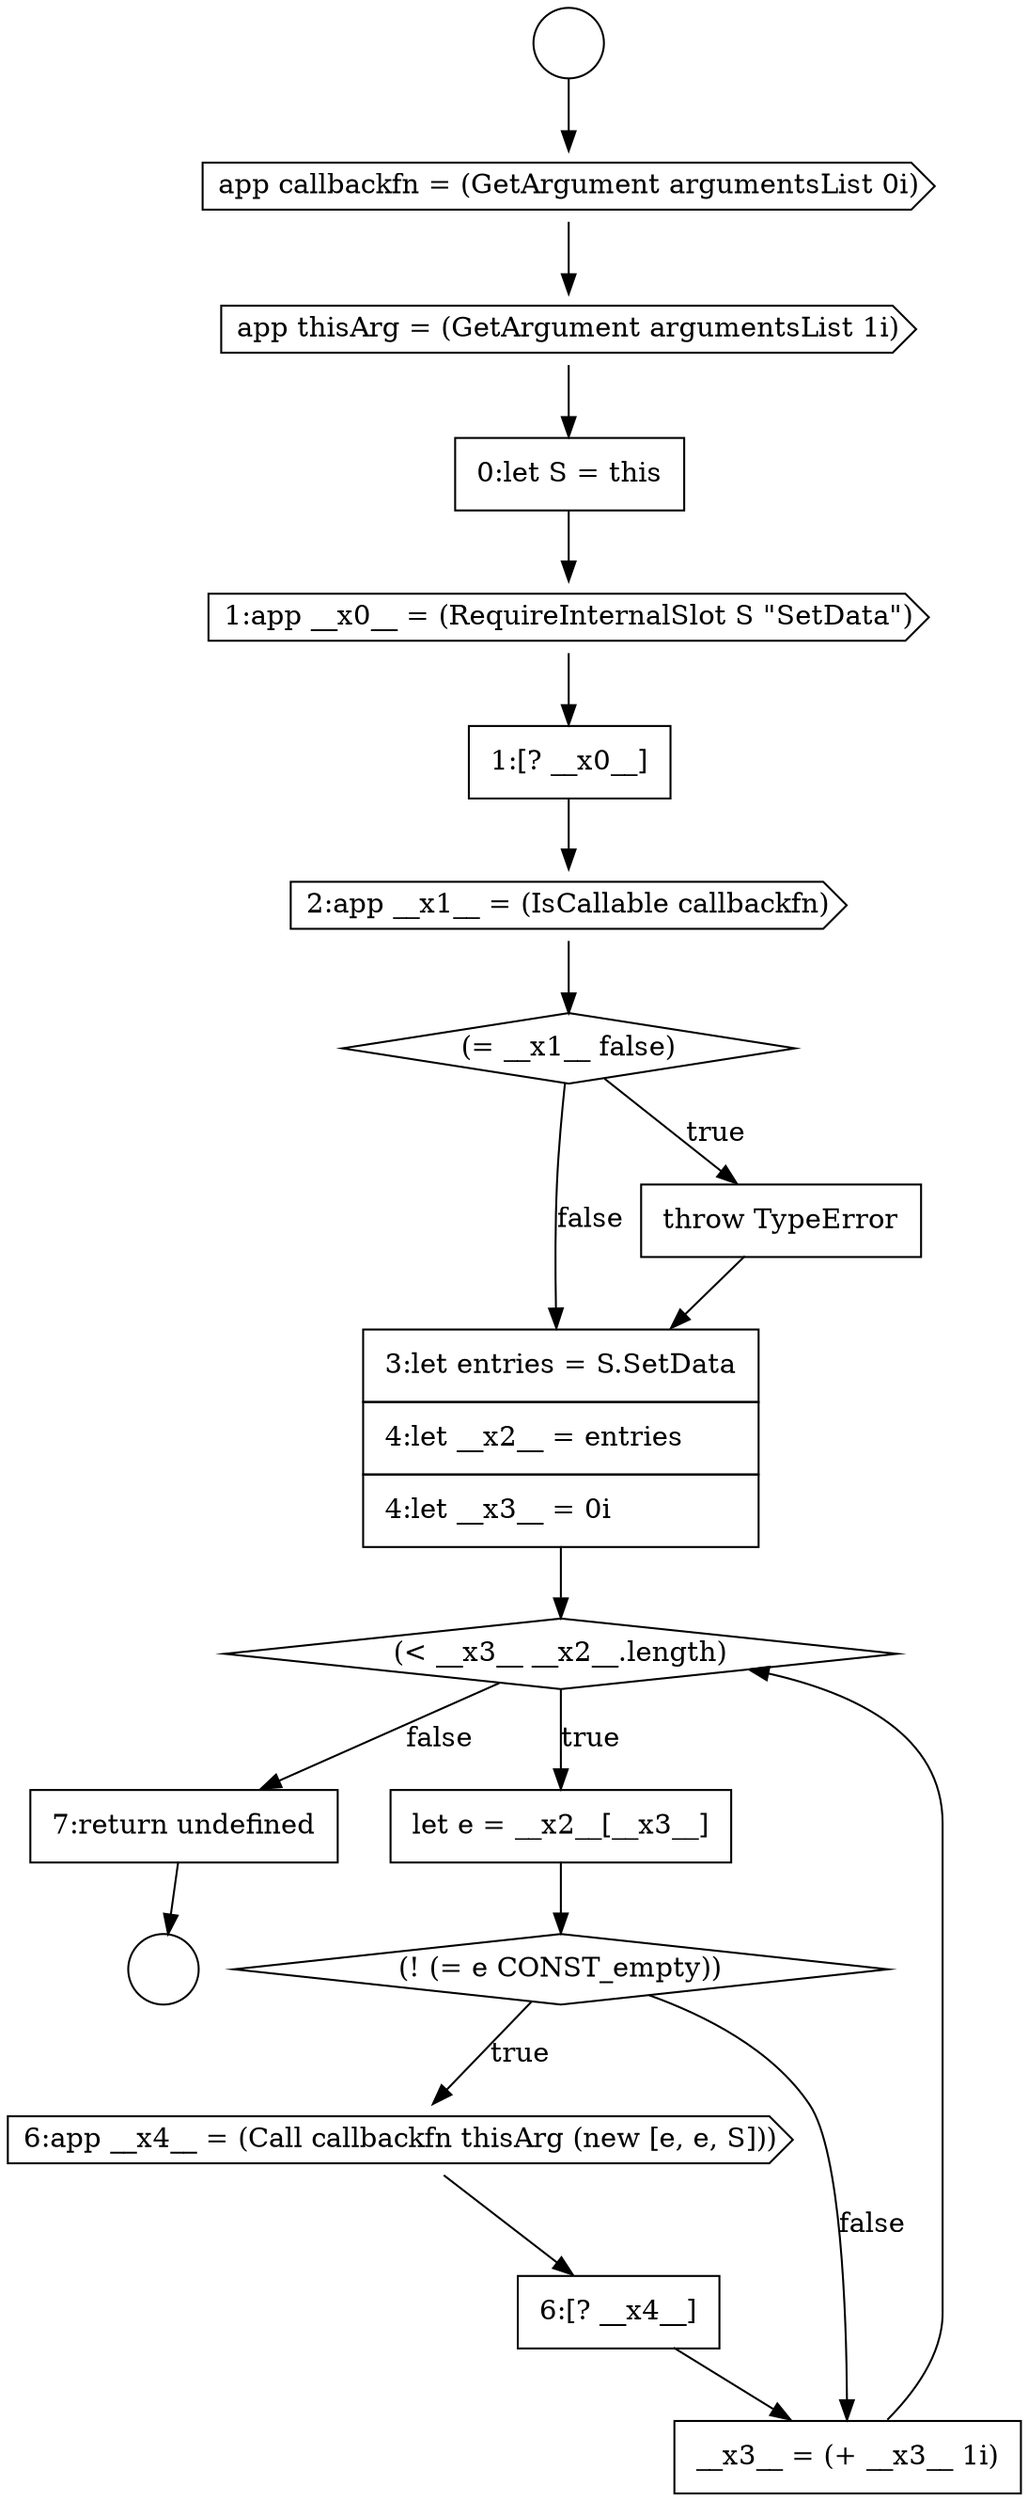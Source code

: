 digraph {
  node17043 [shape=diamond, label=<<font color="black">(&lt; __x3__ __x2__.length)</font>> color="black" fillcolor="white" style=filled]
  node17046 [shape=cds, label=<<font color="black">6:app __x4__ = (Call callbackfn thisArg (new [e, e, S]))</font>> color="black" fillcolor="white" style=filled]
  node17036 [shape=none, margin=0, label=<<font color="black">
    <table border="0" cellborder="1" cellspacing="0" cellpadding="10">
      <tr><td align="left">0:let S = this</td></tr>
    </table>
  </font>> color="black" fillcolor="white" style=filled]
  node17049 [shape=none, margin=0, label=<<font color="black">
    <table border="0" cellborder="1" cellspacing="0" cellpadding="10">
      <tr><td align="left">7:return undefined</td></tr>
    </table>
  </font>> color="black" fillcolor="white" style=filled]
  node17040 [shape=diamond, label=<<font color="black">(= __x1__ false)</font>> color="black" fillcolor="white" style=filled]
  node17042 [shape=none, margin=0, label=<<font color="black">
    <table border="0" cellborder="1" cellspacing="0" cellpadding="10">
      <tr><td align="left">3:let entries = S.SetData</td></tr>
      <tr><td align="left">4:let __x2__ = entries</td></tr>
      <tr><td align="left">4:let __x3__ = 0i</td></tr>
    </table>
  </font>> color="black" fillcolor="white" style=filled]
  node17033 [shape=circle label=" " color="black" fillcolor="white" style=filled]
  node17041 [shape=none, margin=0, label=<<font color="black">
    <table border="0" cellborder="1" cellspacing="0" cellpadding="10">
      <tr><td align="left">throw TypeError</td></tr>
    </table>
  </font>> color="black" fillcolor="white" style=filled]
  node17048 [shape=none, margin=0, label=<<font color="black">
    <table border="0" cellborder="1" cellspacing="0" cellpadding="10">
      <tr><td align="left">__x3__ = (+ __x3__ 1i)</td></tr>
    </table>
  </font>> color="black" fillcolor="white" style=filled]
  node17038 [shape=none, margin=0, label=<<font color="black">
    <table border="0" cellborder="1" cellspacing="0" cellpadding="10">
      <tr><td align="left">1:[? __x0__]</td></tr>
    </table>
  </font>> color="black" fillcolor="white" style=filled]
  node17044 [shape=none, margin=0, label=<<font color="black">
    <table border="0" cellborder="1" cellspacing="0" cellpadding="10">
      <tr><td align="left">let e = __x2__[__x3__]</td></tr>
    </table>
  </font>> color="black" fillcolor="white" style=filled]
  node17039 [shape=cds, label=<<font color="black">2:app __x1__ = (IsCallable callbackfn)</font>> color="black" fillcolor="white" style=filled]
  node17047 [shape=none, margin=0, label=<<font color="black">
    <table border="0" cellborder="1" cellspacing="0" cellpadding="10">
      <tr><td align="left">6:[? __x4__]</td></tr>
    </table>
  </font>> color="black" fillcolor="white" style=filled]
  node17035 [shape=cds, label=<<font color="black">app thisArg = (GetArgument argumentsList 1i)</font>> color="black" fillcolor="white" style=filled]
  node17037 [shape=cds, label=<<font color="black">1:app __x0__ = (RequireInternalSlot S &quot;SetData&quot;)</font>> color="black" fillcolor="white" style=filled]
  node17032 [shape=circle label=" " color="black" fillcolor="white" style=filled]
  node17034 [shape=cds, label=<<font color="black">app callbackfn = (GetArgument argumentsList 0i)</font>> color="black" fillcolor="white" style=filled]
  node17045 [shape=diamond, label=<<font color="black">(! (= e CONST_empty))</font>> color="black" fillcolor="white" style=filled]
  node17036 -> node17037 [ color="black"]
  node17047 -> node17048 [ color="black"]
  node17049 -> node17033 [ color="black"]
  node17040 -> node17041 [label=<<font color="black">true</font>> color="black"]
  node17040 -> node17042 [label=<<font color="black">false</font>> color="black"]
  node17042 -> node17043 [ color="black"]
  node17044 -> node17045 [ color="black"]
  node17038 -> node17039 [ color="black"]
  node17045 -> node17046 [label=<<font color="black">true</font>> color="black"]
  node17045 -> node17048 [label=<<font color="black">false</font>> color="black"]
  node17034 -> node17035 [ color="black"]
  node17048 -> node17043 [ color="black"]
  node17041 -> node17042 [ color="black"]
  node17039 -> node17040 [ color="black"]
  node17037 -> node17038 [ color="black"]
  node17032 -> node17034 [ color="black"]
  node17043 -> node17044 [label=<<font color="black">true</font>> color="black"]
  node17043 -> node17049 [label=<<font color="black">false</font>> color="black"]
  node17046 -> node17047 [ color="black"]
  node17035 -> node17036 [ color="black"]
}
